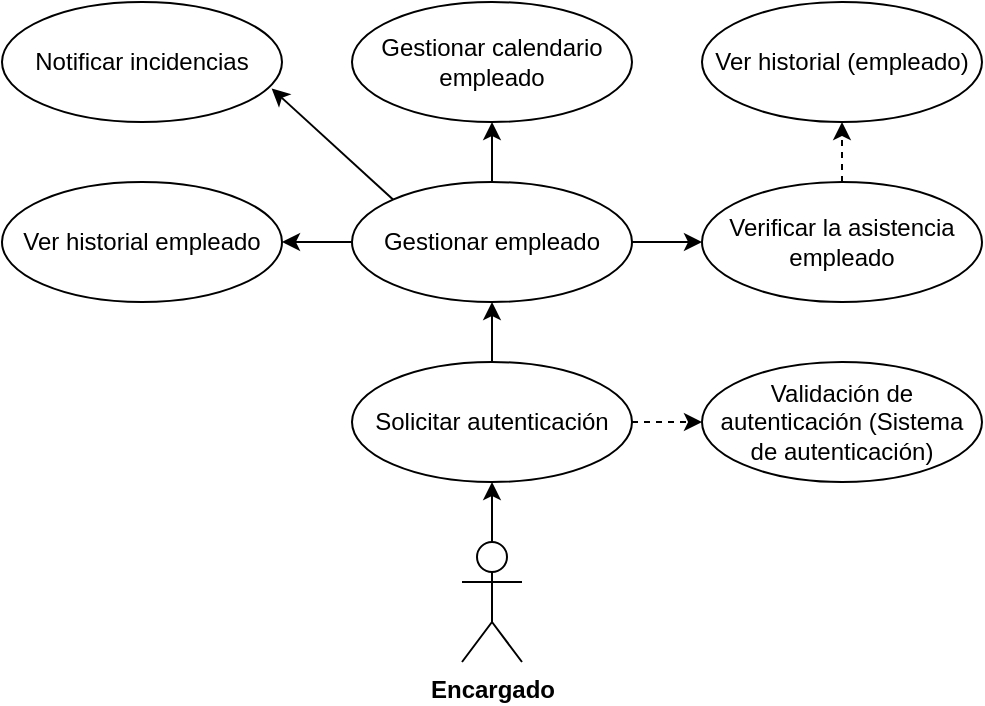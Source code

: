 <mxfile>
    <diagram id="rvQVQ94wxyu6P5vZ6NSP" name="Page-1">
        <mxGraphModel dx="377" dy="146" grid="1" gridSize="10" guides="1" tooltips="1" connect="1" arrows="1" fold="1" page="1" pageScale="1" pageWidth="850" pageHeight="1100" background="#FFFFFF" math="0" shadow="0">
            <root>
                <mxCell id="0"/>
                <mxCell id="1" parent="0"/>
                <mxCell id="42" style="edgeStyle=none;html=1;entryX=0.5;entryY=1;entryDx=0;entryDy=0;strokeColor=#000000;fontColor=#000000;dashed=1;" parent="1" source="3" target="5" edge="1">
                    <mxGeometry relative="1" as="geometry"/>
                </mxCell>
                <mxCell id="3" value="Verificar la asistencia empleado" style="ellipse;whiteSpace=wrap;html=1;strokeColor=#000000;fillColor=#FFFFFF;fontColor=#000000;" parent="1" vertex="1">
                    <mxGeometry x="540" y="540" width="140" height="60" as="geometry"/>
                </mxCell>
                <mxCell id="4" value="Ver historial empleado" style="ellipse;whiteSpace=wrap;html=1;strokeColor=#000000;fillColor=#FFFFFF;fontColor=#000000;" parent="1" vertex="1">
                    <mxGeometry x="190" y="540" width="140" height="60" as="geometry"/>
                </mxCell>
                <mxCell id="5" value="&lt;span dir=&quot;ltr&quot; class=&quot;ui-provider a b c d e f g h i j k l m n o p q r s t u v w x y z ab ac ae af ag ah ai aj ak&quot;&gt;Ver historial (empleado)&lt;/span&gt;" style="ellipse;whiteSpace=wrap;html=1;strokeColor=#000000;fillColor=#FFFFFF;fontColor=#000000;" parent="1" vertex="1">
                    <mxGeometry x="540" y="450" width="140" height="60" as="geometry"/>
                </mxCell>
                <mxCell id="41" style="edgeStyle=none;html=1;entryX=0;entryY=0.5;entryDx=0;entryDy=0;strokeColor=#000000;fontColor=#000000;" parent="1" source="6" target="3" edge="1">
                    <mxGeometry relative="1" as="geometry"/>
                </mxCell>
                <mxCell id="43" style="edgeStyle=none;html=1;exitX=0;exitY=0;exitDx=0;exitDy=0;strokeColor=#000000;fontColor=#000000;entryX=0.963;entryY=0.721;entryDx=0;entryDy=0;entryPerimeter=0;" parent="1" source="6" target="18" edge="1">
                    <mxGeometry relative="1" as="geometry">
                        <mxPoint x="300" y="490" as="targetPoint"/>
                    </mxGeometry>
                </mxCell>
                <mxCell id="6" value="Gestionar empleado" style="ellipse;whiteSpace=wrap;html=1;strokeColor=#000000;fillColor=#FFFFFF;fontColor=#000000;" parent="1" vertex="1">
                    <mxGeometry x="365" y="540" width="140" height="60" as="geometry"/>
                </mxCell>
                <mxCell id="17" style="edgeStyle=none;html=1;entryX=0.5;entryY=1;entryDx=0;entryDy=0;strokeColor=#000000;" parent="1" source="15" target="16" edge="1">
                    <mxGeometry relative="1" as="geometry"/>
                </mxCell>
                <mxCell id="15" value="&lt;b&gt;Encargado&lt;/b&gt;" style="shape=umlActor;verticalLabelPosition=bottom;verticalAlign=top;html=1;strokeColor=#000000;fillColor=none;" parent="1" vertex="1">
                    <mxGeometry x="420" y="720" width="30" height="60" as="geometry"/>
                </mxCell>
                <mxCell id="35" style="edgeStyle=none;html=1;entryX=0;entryY=0.5;entryDx=0;entryDy=0;strokeColor=#000000;fontColor=#000000;dashed=1;" parent="1" source="16" target="34" edge="1">
                    <mxGeometry relative="1" as="geometry"/>
                </mxCell>
                <mxCell id="36" style="edgeStyle=none;html=1;strokeColor=#000000;fontColor=#000000;" parent="1" source="16" target="6" edge="1">
                    <mxGeometry relative="1" as="geometry"/>
                </mxCell>
                <mxCell id="16" value="&lt;span dir=&quot;ltr&quot; class=&quot;ui-provider a b c d e f g h i j k l m n o p q r s t u v w x y z ab ac ae af ag ah ai aj ak&quot;&gt;Solicitar autenticación&lt;/span&gt;" style="ellipse;whiteSpace=wrap;html=1;strokeColor=#000000;fillColor=#FFFFFF;fontColor=#000000;" parent="1" vertex="1">
                    <mxGeometry x="365" y="630" width="140" height="60" as="geometry"/>
                </mxCell>
                <mxCell id="18" value="Notificar incidencias" style="ellipse;whiteSpace=wrap;html=1;strokeColor=#000000;fillColor=#FFFFFF;fontColor=#000000;" parent="1" vertex="1">
                    <mxGeometry x="190" y="450" width="140" height="60" as="geometry"/>
                </mxCell>
                <mxCell id="34" value="&lt;span dir=&quot;ltr&quot; class=&quot;ui-provider a b c d e f g h i j k l m n o p q r s t u v w x y z ab ac ae af ag ah ai aj ak&quot;&gt;Validación de autenticación (Sistema de autenticación)&lt;/span&gt;" style="ellipse;whiteSpace=wrap;html=1;strokeColor=#000000;fillColor=#FFFFFF;fontColor=#000000;" parent="1" vertex="1">
                    <mxGeometry x="540" y="630" width="140" height="60" as="geometry"/>
                </mxCell>
                <mxCell id="21" value="Gestionar calendario empleado" style="ellipse;whiteSpace=wrap;html=1;strokeColor=#000000;fillColor=#FFFFFF;fontColor=#000000;" parent="1" vertex="1">
                    <mxGeometry x="365" y="450" width="140" height="60" as="geometry"/>
                </mxCell>
                <mxCell id="39" style="edgeStyle=none;html=1;strokeColor=#000000;fontColor=#000000;" parent="1" source="6" target="21" edge="1">
                    <mxGeometry relative="1" as="geometry"/>
                </mxCell>
                <mxCell id="38" style="edgeStyle=none;html=1;entryX=1;entryY=0.5;entryDx=0;entryDy=0;strokeColor=#000000;fontColor=#000000;" parent="1" source="6" target="4" edge="1">
                    <mxGeometry relative="1" as="geometry"/>
                </mxCell>
            </root>
        </mxGraphModel>
    </diagram>
</mxfile>